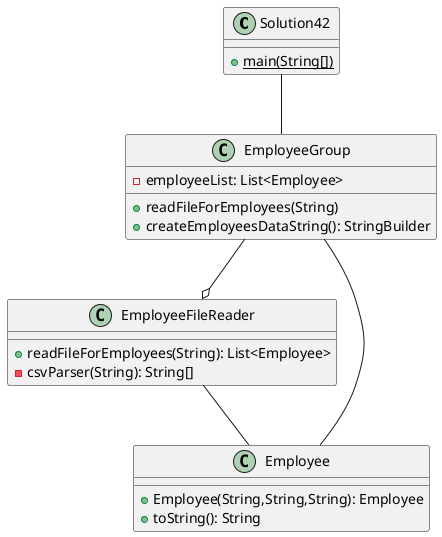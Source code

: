 @startuml

class Solution42 {
    'methods
    +main(String[]) {static}
}

class EmployeeGroup {
    'attributes
    -employeeList: List<Employee>
    'methods
    +readFileForEmployees(String)
    +createEmployeesDataString(): StringBuilder
}

class EmployeeFileReader {
    'methods
    +readFileForEmployees(String): List<Employee>
    -csvParser(String): String[]
}

class Employee {
    'methods - I was unsure if you include a constructor but I chose to out of caution
    +Employee(String,String,String): Employee
    +toString(): String
}


Solution42 -- EmployeeGroup
EmployeeGroup --o EmployeeFileReader
EmployeeGroup -- Employee
EmployeeFileReader -- Employee
@enduml